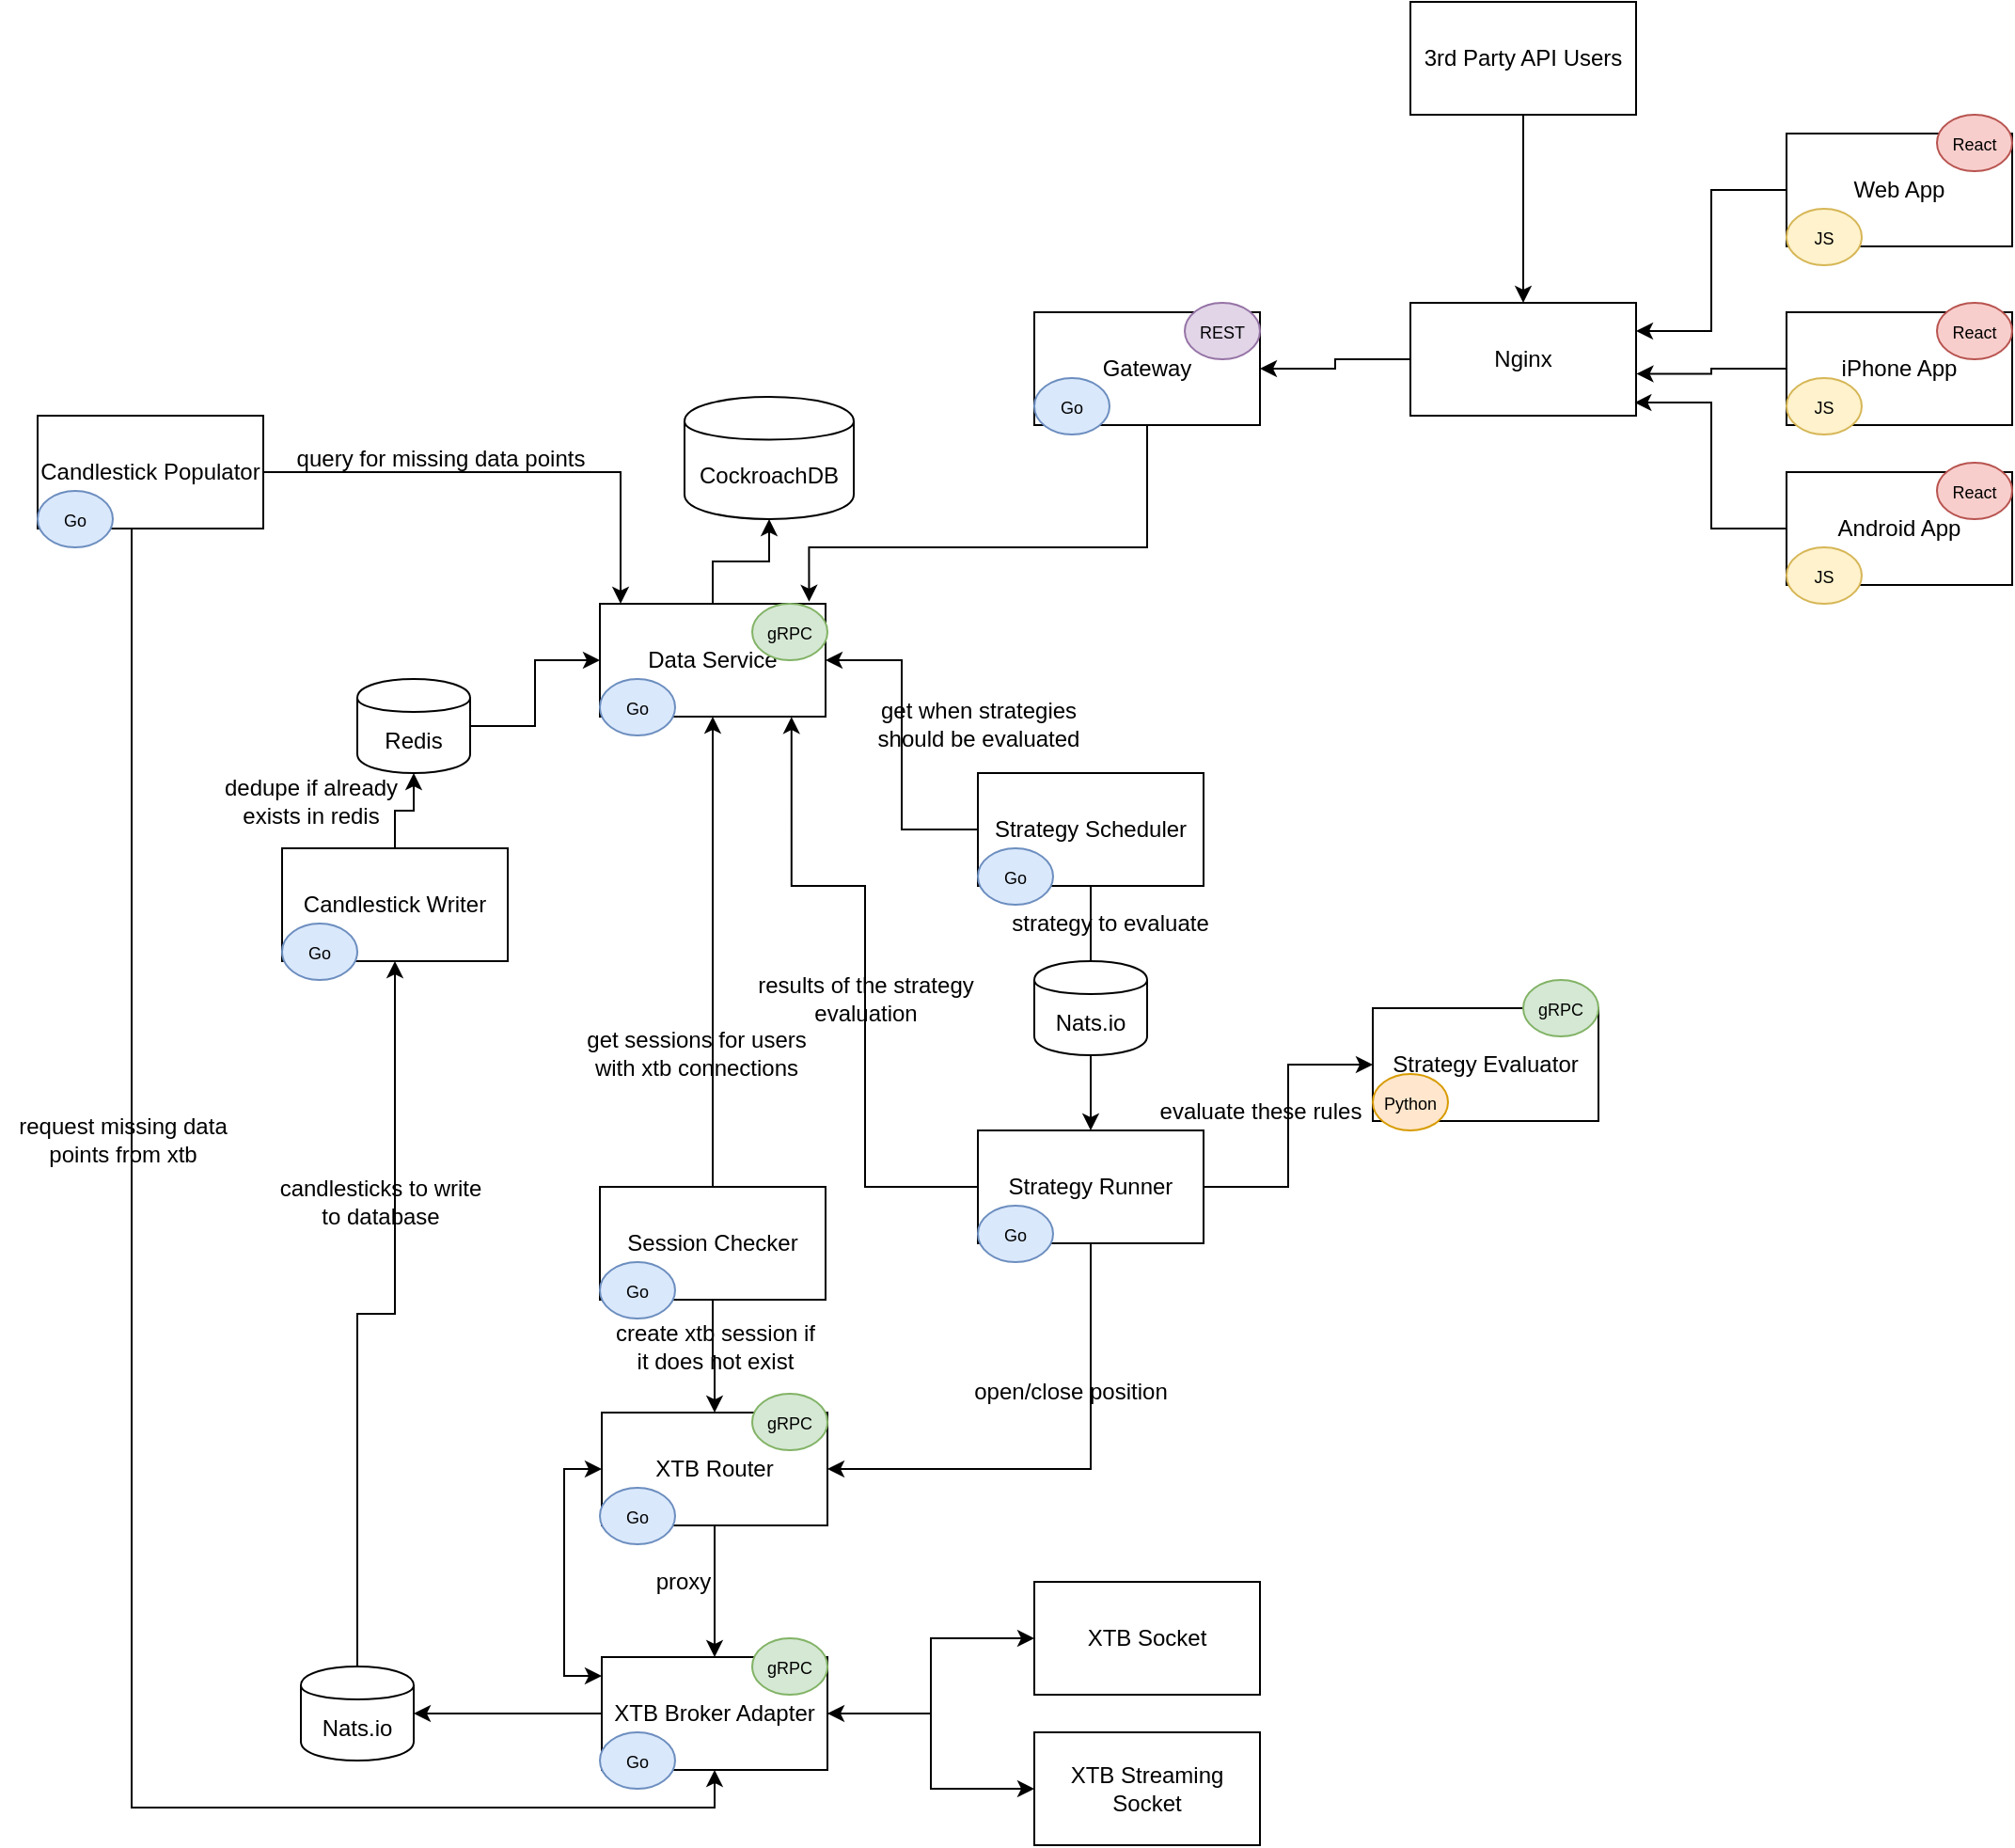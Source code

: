 <mxfile version="12.8.5" type="device"><diagram id="mt56MyUl0_J1er1D5t5D" name="Page-1"><mxGraphModel dx="894" dy="1016" grid="1" gridSize="10" guides="1" tooltips="1" connect="1" arrows="1" fold="1" page="1" pageScale="1" pageWidth="827" pageHeight="1169" math="0" shadow="0"><root><mxCell id="0"/><mxCell id="1" parent="0"/><mxCell id="1Z73lqVr-jZl32DwJvpF-14" style="edgeStyle=orthogonalEdgeStyle;rounded=0;orthogonalLoop=1;jettySize=auto;html=1;" edge="1" parent="1" source="1Z73lqVr-jZl32DwJvpF-2" target="1Z73lqVr-jZl32DwJvpF-3"><mxGeometry relative="1" as="geometry"/></mxCell><mxCell id="1Z73lqVr-jZl32DwJvpF-2" value="Data Service" style="rounded=0;whiteSpace=wrap;html=1;" vertex="1" parent="1"><mxGeometry x="369" y="340" width="120" height="60" as="geometry"/></mxCell><mxCell id="1Z73lqVr-jZl32DwJvpF-3" value="CockroachDB" style="shape=cylinder;whiteSpace=wrap;html=1;boundedLbl=1;backgroundOutline=1;" vertex="1" parent="1"><mxGeometry x="414" y="230" width="90" height="65" as="geometry"/></mxCell><mxCell id="1Z73lqVr-jZl32DwJvpF-23" style="edgeStyle=orthogonalEdgeStyle;rounded=0;orthogonalLoop=1;jettySize=auto;html=1;" edge="1" parent="1" source="1Z73lqVr-jZl32DwJvpF-4" target="1Z73lqVr-jZl32DwJvpF-7"><mxGeometry relative="1" as="geometry"/></mxCell><mxCell id="1Z73lqVr-jZl32DwJvpF-80" style="edgeStyle=orthogonalEdgeStyle;rounded=0;orthogonalLoop=1;jettySize=auto;html=1;entryX=0;entryY=0.5;entryDx=0;entryDy=0;" edge="1" parent="1" source="1Z73lqVr-jZl32DwJvpF-4" target="1Z73lqVr-jZl32DwJvpF-78"><mxGeometry relative="1" as="geometry"/></mxCell><mxCell id="1Z73lqVr-jZl32DwJvpF-81" style="edgeStyle=orthogonalEdgeStyle;rounded=0;orthogonalLoop=1;jettySize=auto;html=1;startArrow=classic;startFill=1;" edge="1" parent="1" source="1Z73lqVr-jZl32DwJvpF-4" target="1Z73lqVr-jZl32DwJvpF-79"><mxGeometry relative="1" as="geometry"/></mxCell><mxCell id="1Z73lqVr-jZl32DwJvpF-88" style="edgeStyle=orthogonalEdgeStyle;rounded=0;orthogonalLoop=1;jettySize=auto;html=1;entryX=0;entryY=0.5;entryDx=0;entryDy=0;startArrow=classic;startFill=1;" edge="1" parent="1" source="1Z73lqVr-jZl32DwJvpF-4" target="1Z73lqVr-jZl32DwJvpF-5"><mxGeometry relative="1" as="geometry"><Array as="points"><mxPoint x="430" y="910"/><mxPoint x="350" y="910"/><mxPoint x="350" y="800"/></Array></mxGeometry></mxCell><mxCell id="1Z73lqVr-jZl32DwJvpF-4" value="XTB Broker Adapter" style="rounded=0;whiteSpace=wrap;html=1;" vertex="1" parent="1"><mxGeometry x="370" y="900" width="120" height="60" as="geometry"/></mxCell><mxCell id="1Z73lqVr-jZl32DwJvpF-19" style="edgeStyle=orthogonalEdgeStyle;rounded=0;orthogonalLoop=1;jettySize=auto;html=1;entryX=0.5;entryY=0;entryDx=0;entryDy=0;" edge="1" parent="1" source="1Z73lqVr-jZl32DwJvpF-5" target="1Z73lqVr-jZl32DwJvpF-4"><mxGeometry relative="1" as="geometry"/></mxCell><mxCell id="1Z73lqVr-jZl32DwJvpF-5" value="XTB Router" style="rounded=0;whiteSpace=wrap;html=1;" vertex="1" parent="1"><mxGeometry x="370" y="770" width="120" height="60" as="geometry"/></mxCell><mxCell id="1Z73lqVr-jZl32DwJvpF-28" style="edgeStyle=orthogonalEdgeStyle;rounded=0;orthogonalLoop=1;jettySize=auto;html=1;" edge="1" parent="1" source="1Z73lqVr-jZl32DwJvpF-6" target="1Z73lqVr-jZl32DwJvpF-8"><mxGeometry relative="1" as="geometry"/></mxCell><mxCell id="1Z73lqVr-jZl32DwJvpF-6" value="Candlestick Writer" style="rounded=0;whiteSpace=wrap;html=1;" vertex="1" parent="1"><mxGeometry x="200" y="470" width="120" height="60" as="geometry"/></mxCell><mxCell id="1Z73lqVr-jZl32DwJvpF-27" style="edgeStyle=orthogonalEdgeStyle;rounded=0;orthogonalLoop=1;jettySize=auto;html=1;" edge="1" parent="1" source="1Z73lqVr-jZl32DwJvpF-7" target="1Z73lqVr-jZl32DwJvpF-6"><mxGeometry relative="1" as="geometry"/></mxCell><mxCell id="1Z73lqVr-jZl32DwJvpF-7" value="Nats.io" style="shape=cylinder;whiteSpace=wrap;html=1;boundedLbl=1;backgroundOutline=1;" vertex="1" parent="1"><mxGeometry x="210" y="905" width="60" height="50" as="geometry"/></mxCell><mxCell id="1Z73lqVr-jZl32DwJvpF-29" style="edgeStyle=orthogonalEdgeStyle;rounded=0;orthogonalLoop=1;jettySize=auto;html=1;entryX=0;entryY=0.5;entryDx=0;entryDy=0;" edge="1" parent="1" source="1Z73lqVr-jZl32DwJvpF-8" target="1Z73lqVr-jZl32DwJvpF-2"><mxGeometry relative="1" as="geometry"/></mxCell><mxCell id="1Z73lqVr-jZl32DwJvpF-8" value="Redis" style="shape=cylinder;whiteSpace=wrap;html=1;boundedLbl=1;backgroundOutline=1;" vertex="1" parent="1"><mxGeometry x="240" y="380" width="60" height="50" as="geometry"/></mxCell><mxCell id="1Z73lqVr-jZl32DwJvpF-17" style="edgeStyle=orthogonalEdgeStyle;rounded=0;orthogonalLoop=1;jettySize=auto;html=1;entryX=0;entryY=0.5;entryDx=0;entryDy=0;" edge="1" parent="1" source="1Z73lqVr-jZl32DwJvpF-9" target="1Z73lqVr-jZl32DwJvpF-11"><mxGeometry relative="1" as="geometry"/></mxCell><mxCell id="1Z73lqVr-jZl32DwJvpF-18" style="edgeStyle=orthogonalEdgeStyle;rounded=0;orthogonalLoop=1;jettySize=auto;html=1;entryX=1;entryY=0.5;entryDx=0;entryDy=0;" edge="1" parent="1" source="1Z73lqVr-jZl32DwJvpF-9" target="1Z73lqVr-jZl32DwJvpF-5"><mxGeometry relative="1" as="geometry"><Array as="points"><mxPoint x="630" y="800"/></Array></mxGeometry></mxCell><mxCell id="1Z73lqVr-jZl32DwJvpF-20" style="edgeStyle=orthogonalEdgeStyle;rounded=0;orthogonalLoop=1;jettySize=auto;html=1;entryX=0.849;entryY=1.002;entryDx=0;entryDy=0;entryPerimeter=0;" edge="1" parent="1" source="1Z73lqVr-jZl32DwJvpF-9" target="1Z73lqVr-jZl32DwJvpF-2"><mxGeometry relative="1" as="geometry"><Array as="points"><mxPoint x="510" y="650"/><mxPoint x="510" y="490"/><mxPoint x="471" y="490"/></Array></mxGeometry></mxCell><mxCell id="1Z73lqVr-jZl32DwJvpF-9" value="Strategy Runner" style="rounded=0;whiteSpace=wrap;html=1;" vertex="1" parent="1"><mxGeometry x="570" y="620" width="120" height="60" as="geometry"/></mxCell><mxCell id="1Z73lqVr-jZl32DwJvpF-15" style="edgeStyle=orthogonalEdgeStyle;rounded=0;orthogonalLoop=1;jettySize=auto;html=1;entryX=1;entryY=0.5;entryDx=0;entryDy=0;" edge="1" parent="1" source="1Z73lqVr-jZl32DwJvpF-10" target="1Z73lqVr-jZl32DwJvpF-2"><mxGeometry relative="1" as="geometry"/></mxCell><mxCell id="1Z73lqVr-jZl32DwJvpF-16" style="edgeStyle=orthogonalEdgeStyle;rounded=0;orthogonalLoop=1;jettySize=auto;html=1;entryX=0.5;entryY=0;entryDx=0;entryDy=0;" edge="1" parent="1" source="1Z73lqVr-jZl32DwJvpF-10" target="1Z73lqVr-jZl32DwJvpF-9"><mxGeometry relative="1" as="geometry"/></mxCell><mxCell id="1Z73lqVr-jZl32DwJvpF-10" value="Strategy Scheduler" style="rounded=0;whiteSpace=wrap;html=1;" vertex="1" parent="1"><mxGeometry x="570" y="430" width="120" height="60" as="geometry"/></mxCell><mxCell id="1Z73lqVr-jZl32DwJvpF-11" value="Strategy Evaluator" style="rounded=0;whiteSpace=wrap;html=1;" vertex="1" parent="1"><mxGeometry x="780" y="555" width="120" height="60" as="geometry"/></mxCell><mxCell id="1Z73lqVr-jZl32DwJvpF-30" style="edgeStyle=orthogonalEdgeStyle;rounded=0;orthogonalLoop=1;jettySize=auto;html=1;" edge="1" parent="1" source="1Z73lqVr-jZl32DwJvpF-12" target="1Z73lqVr-jZl32DwJvpF-2"><mxGeometry relative="1" as="geometry"><Array as="points"><mxPoint x="380" y="270"/></Array></mxGeometry></mxCell><mxCell id="1Z73lqVr-jZl32DwJvpF-31" style="edgeStyle=orthogonalEdgeStyle;rounded=0;orthogonalLoop=1;jettySize=auto;html=1;entryX=0.5;entryY=1;entryDx=0;entryDy=0;" edge="1" parent="1" source="1Z73lqVr-jZl32DwJvpF-12" target="1Z73lqVr-jZl32DwJvpF-4"><mxGeometry relative="1" as="geometry"><Array as="points"><mxPoint x="120" y="980"/><mxPoint x="430" y="980"/></Array></mxGeometry></mxCell><mxCell id="1Z73lqVr-jZl32DwJvpF-12" value="Candlestick Populator" style="rounded=0;whiteSpace=wrap;html=1;" vertex="1" parent="1"><mxGeometry x="70" y="240" width="120" height="60" as="geometry"/></mxCell><mxCell id="1Z73lqVr-jZl32DwJvpF-21" style="edgeStyle=orthogonalEdgeStyle;rounded=0;orthogonalLoop=1;jettySize=auto;html=1;" edge="1" parent="1" source="1Z73lqVr-jZl32DwJvpF-13" target="1Z73lqVr-jZl32DwJvpF-2"><mxGeometry relative="1" as="geometry"/></mxCell><mxCell id="1Z73lqVr-jZl32DwJvpF-22" style="edgeStyle=orthogonalEdgeStyle;rounded=0;orthogonalLoop=1;jettySize=auto;html=1;" edge="1" parent="1" source="1Z73lqVr-jZl32DwJvpF-13" target="1Z73lqVr-jZl32DwJvpF-5"><mxGeometry relative="1" as="geometry"/></mxCell><mxCell id="1Z73lqVr-jZl32DwJvpF-13" value="Session Checker" style="rounded=0;whiteSpace=wrap;html=1;" vertex="1" parent="1"><mxGeometry x="369" y="650" width="120" height="60" as="geometry"/></mxCell><mxCell id="1Z73lqVr-jZl32DwJvpF-34" style="edgeStyle=orthogonalEdgeStyle;rounded=0;orthogonalLoop=1;jettySize=auto;html=1;entryX=0.927;entryY=-0.018;entryDx=0;entryDy=0;entryPerimeter=0;" edge="1" parent="1" source="1Z73lqVr-jZl32DwJvpF-32" target="1Z73lqVr-jZl32DwJvpF-2"><mxGeometry relative="1" as="geometry"><Array as="points"><mxPoint x="660" y="310"/><mxPoint x="480" y="310"/></Array></mxGeometry></mxCell><mxCell id="1Z73lqVr-jZl32DwJvpF-32" value="Gateway" style="rounded=0;whiteSpace=wrap;html=1;" vertex="1" parent="1"><mxGeometry x="600" y="185" width="120" height="60" as="geometry"/></mxCell><mxCell id="1Z73lqVr-jZl32DwJvpF-36" style="edgeStyle=orthogonalEdgeStyle;rounded=0;orthogonalLoop=1;jettySize=auto;html=1;entryX=1;entryY=0.5;entryDx=0;entryDy=0;" edge="1" parent="1" source="1Z73lqVr-jZl32DwJvpF-35" target="1Z73lqVr-jZl32DwJvpF-32"><mxGeometry relative="1" as="geometry"/></mxCell><mxCell id="1Z73lqVr-jZl32DwJvpF-35" value="Nginx" style="rounded=0;whiteSpace=wrap;html=1;" vertex="1" parent="1"><mxGeometry x="800" y="180" width="120" height="60" as="geometry"/></mxCell><mxCell id="1Z73lqVr-jZl32DwJvpF-40" style="edgeStyle=orthogonalEdgeStyle;rounded=0;orthogonalLoop=1;jettySize=auto;html=1;entryX=1.002;entryY=0.629;entryDx=0;entryDy=0;entryPerimeter=0;" edge="1" parent="1" source="1Z73lqVr-jZl32DwJvpF-39" target="1Z73lqVr-jZl32DwJvpF-35"><mxGeometry relative="1" as="geometry"/></mxCell><mxCell id="1Z73lqVr-jZl32DwJvpF-39" value="iPhone App" style="rounded=0;whiteSpace=wrap;html=1;" vertex="1" parent="1"><mxGeometry x="1000" y="185" width="120" height="60" as="geometry"/></mxCell><mxCell id="1Z73lqVr-jZl32DwJvpF-46" style="edgeStyle=orthogonalEdgeStyle;rounded=0;orthogonalLoop=1;jettySize=auto;html=1;entryX=0.993;entryY=0.884;entryDx=0;entryDy=0;entryPerimeter=0;" edge="1" parent="1" source="1Z73lqVr-jZl32DwJvpF-43" target="1Z73lqVr-jZl32DwJvpF-35"><mxGeometry relative="1" as="geometry"/></mxCell><mxCell id="1Z73lqVr-jZl32DwJvpF-43" value="Android App" style="rounded=0;whiteSpace=wrap;html=1;" vertex="1" parent="1"><mxGeometry x="1000" y="270" width="120" height="60" as="geometry"/></mxCell><mxCell id="1Z73lqVr-jZl32DwJvpF-45" style="edgeStyle=orthogonalEdgeStyle;rounded=0;orthogonalLoop=1;jettySize=auto;html=1;entryX=1;entryY=0.25;entryDx=0;entryDy=0;" edge="1" parent="1" source="1Z73lqVr-jZl32DwJvpF-44" target="1Z73lqVr-jZl32DwJvpF-35"><mxGeometry relative="1" as="geometry"/></mxCell><mxCell id="1Z73lqVr-jZl32DwJvpF-44" value="Web App" style="rounded=0;whiteSpace=wrap;html=1;" vertex="1" parent="1"><mxGeometry x="1000" y="90" width="120" height="60" as="geometry"/></mxCell><mxCell id="1Z73lqVr-jZl32DwJvpF-48" style="edgeStyle=orthogonalEdgeStyle;rounded=0;orthogonalLoop=1;jettySize=auto;html=1;entryX=0.5;entryY=0;entryDx=0;entryDy=0;" edge="1" parent="1" source="1Z73lqVr-jZl32DwJvpF-47" target="1Z73lqVr-jZl32DwJvpF-35"><mxGeometry relative="1" as="geometry"/></mxCell><mxCell id="1Z73lqVr-jZl32DwJvpF-47" value="3rd Party API Users" style="rounded=0;whiteSpace=wrap;html=1;" vertex="1" parent="1"><mxGeometry x="800" y="20" width="120" height="60" as="geometry"/></mxCell><mxCell id="1Z73lqVr-jZl32DwJvpF-51" value="&lt;font style=&quot;font-size: 9px&quot;&gt;Python&lt;/font&gt;" style="ellipse;whiteSpace=wrap;html=1;fillColor=#ffe6cc;strokeColor=#d79b00;" vertex="1" parent="1"><mxGeometry x="780" y="590" width="40" height="30" as="geometry"/></mxCell><mxCell id="1Z73lqVr-jZl32DwJvpF-53" value="&lt;font style=&quot;font-size: 9px&quot;&gt;JS&lt;/font&gt;" style="ellipse;whiteSpace=wrap;html=1;fillColor=#fff2cc;strokeColor=#d6b656;" vertex="1" parent="1"><mxGeometry x="1000" y="130" width="40" height="30" as="geometry"/></mxCell><mxCell id="1Z73lqVr-jZl32DwJvpF-54" value="&lt;font style=&quot;font-size: 9px&quot;&gt;React&lt;/font&gt;" style="ellipse;whiteSpace=wrap;html=1;fillColor=#f8cecc;strokeColor=#b85450;" vertex="1" parent="1"><mxGeometry x="1080" y="80" width="40" height="30" as="geometry"/></mxCell><mxCell id="1Z73lqVr-jZl32DwJvpF-55" value="&lt;font style=&quot;font-size: 9px&quot;&gt;gRPC&lt;/font&gt;" style="ellipse;whiteSpace=wrap;html=1;fillColor=#d5e8d4;strokeColor=#82b366;" vertex="1" parent="1"><mxGeometry x="450" y="340" width="40" height="30" as="geometry"/></mxCell><mxCell id="1Z73lqVr-jZl32DwJvpF-57" value="Nats.io" style="shape=cylinder;whiteSpace=wrap;html=1;boundedLbl=1;backgroundOutline=1;" vertex="1" parent="1"><mxGeometry x="600" y="530" width="60" height="50" as="geometry"/></mxCell><mxCell id="1Z73lqVr-jZl32DwJvpF-58" value="&lt;font style=&quot;font-size: 9px&quot;&gt;gRPC&lt;/font&gt;" style="ellipse;whiteSpace=wrap;html=1;fillColor=#d5e8d4;strokeColor=#82b366;" vertex="1" parent="1"><mxGeometry x="450" y="760" width="40" height="30" as="geometry"/></mxCell><mxCell id="1Z73lqVr-jZl32DwJvpF-59" value="&lt;font style=&quot;font-size: 9px&quot;&gt;gRPC&lt;/font&gt;" style="ellipse;whiteSpace=wrap;html=1;fillColor=#d5e8d4;strokeColor=#82b366;" vertex="1" parent="1"><mxGeometry x="450" y="890" width="40" height="30" as="geometry"/></mxCell><mxCell id="1Z73lqVr-jZl32DwJvpF-60" value="&lt;font style=&quot;font-size: 9px&quot;&gt;gRPC&lt;/font&gt;" style="ellipse;whiteSpace=wrap;html=1;fillColor=#d5e8d4;strokeColor=#82b366;" vertex="1" parent="1"><mxGeometry x="860" y="540" width="40" height="30" as="geometry"/></mxCell><mxCell id="1Z73lqVr-jZl32DwJvpF-61" value="&lt;font style=&quot;font-size: 9px&quot;&gt;Go&lt;/font&gt;" style="ellipse;whiteSpace=wrap;html=1;fillColor=#dae8fc;strokeColor=#6c8ebf;" vertex="1" parent="1"><mxGeometry x="600" y="220" width="40" height="30" as="geometry"/></mxCell><mxCell id="1Z73lqVr-jZl32DwJvpF-62" value="&lt;font style=&quot;font-size: 9px&quot;&gt;Go&lt;/font&gt;" style="ellipse;whiteSpace=wrap;html=1;fillColor=#dae8fc;strokeColor=#6c8ebf;" vertex="1" parent="1"><mxGeometry x="369" y="380" width="40" height="30" as="geometry"/></mxCell><mxCell id="1Z73lqVr-jZl32DwJvpF-64" value="&lt;font style=&quot;font-size: 9px&quot;&gt;Go&lt;/font&gt;" style="ellipse;whiteSpace=wrap;html=1;fillColor=#dae8fc;strokeColor=#6c8ebf;" vertex="1" parent="1"><mxGeometry x="570" y="660" width="40" height="30" as="geometry"/></mxCell><mxCell id="1Z73lqVr-jZl32DwJvpF-65" value="&lt;font style=&quot;font-size: 9px&quot;&gt;Go&lt;/font&gt;" style="ellipse;whiteSpace=wrap;html=1;fillColor=#dae8fc;strokeColor=#6c8ebf;" vertex="1" parent="1"><mxGeometry x="369" y="810" width="40" height="30" as="geometry"/></mxCell><mxCell id="1Z73lqVr-jZl32DwJvpF-68" value="&lt;font style=&quot;font-size: 9px&quot;&gt;Go&lt;/font&gt;" style="ellipse;whiteSpace=wrap;html=1;fillColor=#dae8fc;strokeColor=#6c8ebf;" vertex="1" parent="1"><mxGeometry x="369" y="940" width="40" height="30" as="geometry"/></mxCell><mxCell id="1Z73lqVr-jZl32DwJvpF-69" value="&lt;font style=&quot;font-size: 9px&quot;&gt;Go&lt;/font&gt;" style="ellipse;whiteSpace=wrap;html=1;fillColor=#dae8fc;strokeColor=#6c8ebf;" vertex="1" parent="1"><mxGeometry x="200" y="510" width="40" height="30" as="geometry"/></mxCell><mxCell id="1Z73lqVr-jZl32DwJvpF-70" value="&lt;font style=&quot;font-size: 9px&quot;&gt;Go&lt;/font&gt;" style="ellipse;whiteSpace=wrap;html=1;fillColor=#dae8fc;strokeColor=#6c8ebf;" vertex="1" parent="1"><mxGeometry x="70" y="280" width="40" height="30" as="geometry"/></mxCell><mxCell id="1Z73lqVr-jZl32DwJvpF-71" value="&lt;font style=&quot;font-size: 9px&quot;&gt;Go&lt;/font&gt;" style="ellipse;whiteSpace=wrap;html=1;fillColor=#dae8fc;strokeColor=#6c8ebf;" vertex="1" parent="1"><mxGeometry x="570" y="470" width="40" height="30" as="geometry"/></mxCell><mxCell id="1Z73lqVr-jZl32DwJvpF-72" value="&lt;font style=&quot;font-size: 9px&quot;&gt;Go&lt;/font&gt;" style="ellipse;whiteSpace=wrap;html=1;fillColor=#dae8fc;strokeColor=#6c8ebf;" vertex="1" parent="1"><mxGeometry x="369" y="690" width="40" height="30" as="geometry"/></mxCell><mxCell id="1Z73lqVr-jZl32DwJvpF-73" value="&lt;font style=&quot;font-size: 9px&quot;&gt;REST&lt;/font&gt;" style="ellipse;whiteSpace=wrap;html=1;fillColor=#e1d5e7;strokeColor=#9673a6;" vertex="1" parent="1"><mxGeometry x="680" y="180" width="40" height="30" as="geometry"/></mxCell><mxCell id="1Z73lqVr-jZl32DwJvpF-78" value="XTB Socket" style="rounded=0;whiteSpace=wrap;html=1;" vertex="1" parent="1"><mxGeometry x="600" y="860" width="120" height="60" as="geometry"/></mxCell><mxCell id="1Z73lqVr-jZl32DwJvpF-79" value="XTB Streaming Socket" style="rounded=0;whiteSpace=wrap;html=1;" vertex="1" parent="1"><mxGeometry x="600" y="940" width="120" height="60" as="geometry"/></mxCell><mxCell id="1Z73lqVr-jZl32DwJvpF-82" value="&lt;font style=&quot;font-size: 9px&quot;&gt;React&lt;/font&gt;" style="ellipse;whiteSpace=wrap;html=1;fillColor=#f8cecc;strokeColor=#b85450;" vertex="1" parent="1"><mxGeometry x="1080" y="180" width="40" height="30" as="geometry"/></mxCell><mxCell id="1Z73lqVr-jZl32DwJvpF-83" value="&lt;font style=&quot;font-size: 9px&quot;&gt;React&lt;/font&gt;" style="ellipse;whiteSpace=wrap;html=1;fillColor=#f8cecc;strokeColor=#b85450;" vertex="1" parent="1"><mxGeometry x="1080" y="265" width="40" height="30" as="geometry"/></mxCell><mxCell id="1Z73lqVr-jZl32DwJvpF-86" value="&lt;font style=&quot;font-size: 9px&quot;&gt;JS&lt;/font&gt;" style="ellipse;whiteSpace=wrap;html=1;fillColor=#fff2cc;strokeColor=#d6b656;" vertex="1" parent="1"><mxGeometry x="1000" y="220" width="40" height="30" as="geometry"/></mxCell><mxCell id="1Z73lqVr-jZl32DwJvpF-87" value="&lt;font style=&quot;font-size: 9px&quot;&gt;JS&lt;/font&gt;" style="ellipse;whiteSpace=wrap;html=1;fillColor=#fff2cc;strokeColor=#d6b656;" vertex="1" parent="1"><mxGeometry x="1000" y="310" width="40" height="30" as="geometry"/></mxCell><mxCell id="1Z73lqVr-jZl32DwJvpF-89" value="query for missing data points" style="text;html=1;align=center;verticalAlign=middle;resizable=0;points=[];autosize=1;" vertex="1" parent="1"><mxGeometry x="199" y="252.5" width="170" height="20" as="geometry"/></mxCell><mxCell id="1Z73lqVr-jZl32DwJvpF-90" value="request missing data &lt;br&gt;points from xtb" style="text;html=1;align=center;verticalAlign=middle;resizable=0;points=[];autosize=1;" vertex="1" parent="1"><mxGeometry x="50" y="610" width="130" height="30" as="geometry"/></mxCell><mxCell id="1Z73lqVr-jZl32DwJvpF-91" value="get when strategies &lt;br&gt;should be evaluated" style="text;html=1;align=center;verticalAlign=middle;resizable=0;points=[];autosize=1;" vertex="1" parent="1"><mxGeometry x="510" y="389" width="120" height="30" as="geometry"/></mxCell><mxCell id="1Z73lqVr-jZl32DwJvpF-92" value="strategy to evaluate" style="text;html=1;align=center;verticalAlign=middle;resizable=0;points=[];autosize=1;" vertex="1" parent="1"><mxGeometry x="580" y="500" width="120" height="20" as="geometry"/></mxCell><mxCell id="1Z73lqVr-jZl32DwJvpF-93" value="evaluate these rules" style="text;html=1;align=center;verticalAlign=middle;resizable=0;points=[];autosize=1;" vertex="1" parent="1"><mxGeometry x="660" y="600" width="120" height="20" as="geometry"/></mxCell><mxCell id="1Z73lqVr-jZl32DwJvpF-94" value="results of the strategy&lt;br&gt;evaluation" style="text;html=1;align=center;verticalAlign=middle;resizable=0;points=[];autosize=1;" vertex="1" parent="1"><mxGeometry x="445" y="535" width="130" height="30" as="geometry"/></mxCell><mxCell id="1Z73lqVr-jZl32DwJvpF-95" value="open/close position" style="text;html=1;align=center;verticalAlign=middle;resizable=0;points=[];autosize=1;" vertex="1" parent="1"><mxGeometry x="559" y="749" width="120" height="20" as="geometry"/></mxCell><mxCell id="1Z73lqVr-jZl32DwJvpF-96" value="get sessions for users &lt;br&gt;with xtb connections" style="text;html=1;align=center;verticalAlign=middle;resizable=0;points=[];autosize=1;" vertex="1" parent="1"><mxGeometry x="355" y="564" width="130" height="30" as="geometry"/></mxCell><mxCell id="1Z73lqVr-jZl32DwJvpF-97" value="create xtb session if &lt;br&gt;it does not exist" style="text;html=1;align=center;verticalAlign=middle;resizable=0;points=[];autosize=1;" vertex="1" parent="1"><mxGeometry x="370" y="720" width="120" height="30" as="geometry"/></mxCell><mxCell id="1Z73lqVr-jZl32DwJvpF-98" value="proxy" style="text;html=1;align=center;verticalAlign=middle;resizable=0;points=[];autosize=1;" vertex="1" parent="1"><mxGeometry x="393" y="850" width="40" height="20" as="geometry"/></mxCell><mxCell id="1Z73lqVr-jZl32DwJvpF-101" value="candlesticks to write&lt;br&gt;to database" style="text;html=1;align=center;verticalAlign=middle;resizable=0;points=[];autosize=1;" vertex="1" parent="1"><mxGeometry x="192" y="643" width="120" height="30" as="geometry"/></mxCell><mxCell id="1Z73lqVr-jZl32DwJvpF-102" value="dedupe if already &lt;br&gt;exists in redis" style="text;html=1;align=center;verticalAlign=middle;resizable=0;points=[];autosize=1;" vertex="1" parent="1"><mxGeometry x="160" y="430" width="110" height="30" as="geometry"/></mxCell></root></mxGraphModel></diagram></mxfile>